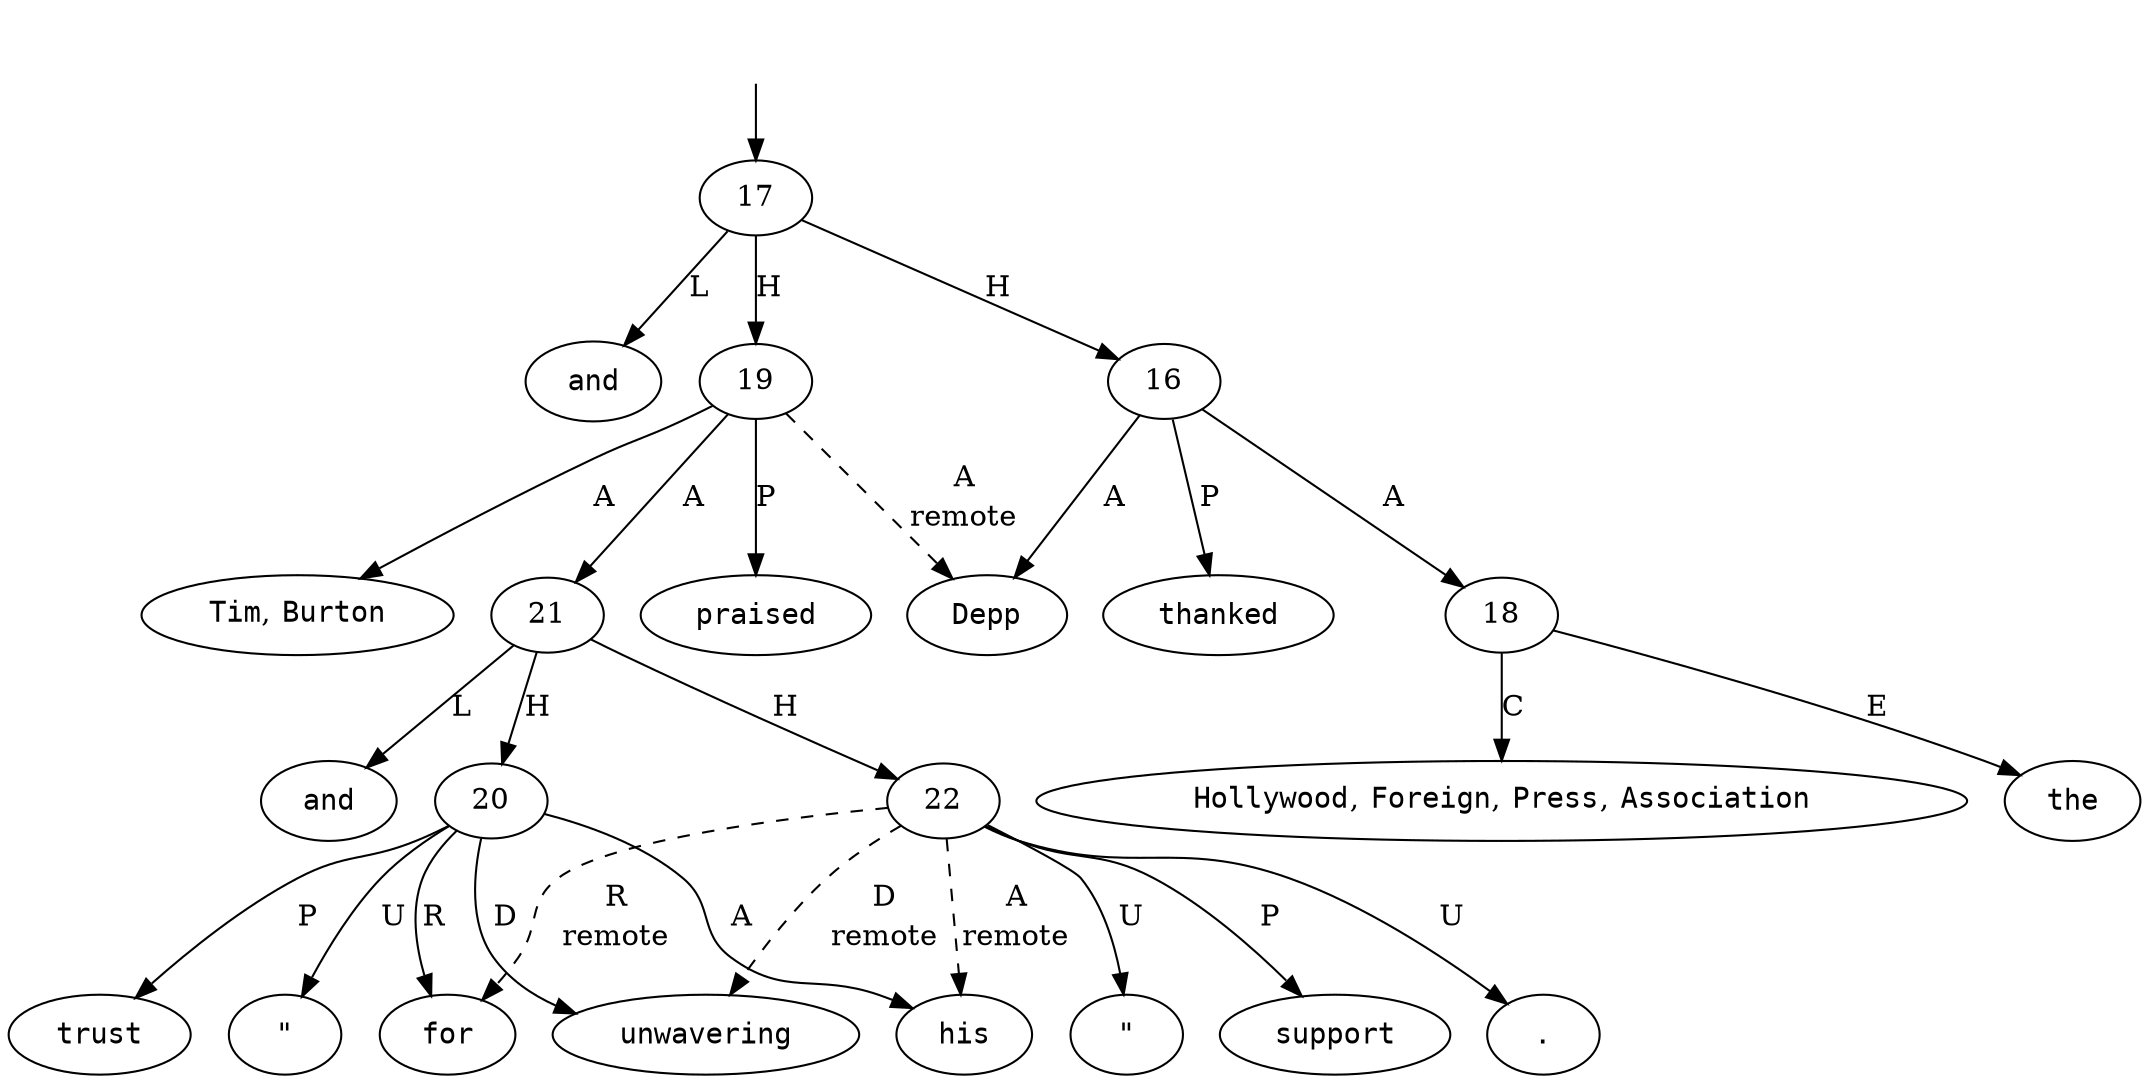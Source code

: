 digraph "589002" {
  top [ style=invis ];
  top -> 17;
  0 [ shape=oval, label=<<table align="center" border="0" cellspacing="0"><tr><td colspan="2"><font face="Courier">Depp</font></td></tr></table>> ];
  1 [ shape=oval, label=<<table align="center" border="0" cellspacing="0"><tr><td colspan="2"><font face="Courier">thanked</font></td></tr></table>> ];
  2 [ shape=oval, label=<<table align="center" border="0" cellspacing="0"><tr><td colspan="2"><font face="Courier">the</font></td></tr></table>> ];
  3 [ shape=oval, label=<<table align="center" border="0" cellspacing="0"><tr><td colspan="2"><font face="Courier">Hollywood</font>,&nbsp;<font face="Courier">Foreign</font>,&nbsp;<font face="Courier">Press</font>,&nbsp;<font face="Courier">Association</font></td></tr></table>> ];
  4 [ shape=oval, label=<<table align="center" border="0" cellspacing="0"><tr><td colspan="2"><font face="Courier">and</font></td></tr></table>> ];
  5 [ shape=oval, label=<<table align="center" border="0" cellspacing="0"><tr><td colspan="2"><font face="Courier">praised</font></td></tr></table>> ];
  6 [ shape=oval, label=<<table align="center" border="0" cellspacing="0"><tr><td colspan="2"><font face="Courier">Tim</font>,&nbsp;<font face="Courier">Burton</font></td></tr></table>> ];
  7 [ shape=oval, label=<<table align="center" border="0" cellspacing="0"><tr><td colspan="2"><font face="Courier">for</font></td></tr></table>> ];
  8 [ shape=oval, label=<<table align="center" border="0" cellspacing="0"><tr><td colspan="2"><font face="Courier">his</font></td></tr></table>> ];
  9 [ shape=oval, label=<<table align="center" border="0" cellspacing="0"><tr><td colspan="2"><font face="Courier">&quot;</font></td></tr></table>> ];
  10 [ shape=oval, label=<<table align="center" border="0" cellspacing="0"><tr><td colspan="2"><font face="Courier">unwavering</font></td></tr></table>> ];
  11 [ shape=oval, label=<<table align="center" border="0" cellspacing="0"><tr><td colspan="2"><font face="Courier">trust</font></td></tr></table>> ];
  12 [ shape=oval, label=<<table align="center" border="0" cellspacing="0"><tr><td colspan="2"><font face="Courier">and</font></td></tr></table>> ];
  13 [ shape=oval, label=<<table align="center" border="0" cellspacing="0"><tr><td colspan="2"><font face="Courier">support</font></td></tr></table>> ];
  14 [ shape=oval, label=<<table align="center" border="0" cellspacing="0"><tr><td colspan="2"><font face="Courier">.</font></td></tr></table>> ];
  15 [ shape=oval, label=<<table align="center" border="0" cellspacing="0"><tr><td colspan="2"><font face="Courier">&quot;</font></td></tr></table>> ];
  16 -> 1 [ label="P" ];
  16 -> 18 [ label="A" ];
  16 -> 0 [ label="A" ];
  17 -> 19 [ label="H" ];
  17 -> 16 [ label="H" ];
  17 -> 4 [ label="L" ];
  18 -> 2 [ label="E" ];
  18 -> 3 [ label="C" ];
  19 -> 5 [ label="P" ];
  19 -> 6 [ label="A" ];
  19 -> 0 [ label=<<table align="center" border="0" cellspacing="0"><tr><td colspan="1">A</td></tr><tr><td>remote</td></tr></table>>, style=dashed ];
  19 -> 21 [ label="A" ];
  20 -> 11 [ label="P" ];
  20 -> 9 [ label="U" ];
  20 -> 7 [ label="R" ];
  20 -> 8 [ label="A" ];
  20 -> 10 [ label="D" ];
  21 -> 20 [ label="H" ];
  21 -> 12 [ label="L" ];
  21 -> 22 [ label="H" ];
  22 -> 14 [ label="U" ];
  22 -> 8 [ label=<<table align="center" border="0" cellspacing="0"><tr><td colspan="1">A</td></tr><tr><td>remote</td></tr></table>>, style=dashed ];
  22 -> 13 [ label="P" ];
  22 -> 7 [ label=<<table align="center" border="0" cellspacing="0"><tr><td colspan="1">R</td></tr><tr><td>remote</td></tr></table>>, style=dashed ];
  22 -> 15 [ label="U" ];
  22 -> 10 [ label=<<table align="center" border="0" cellspacing="0"><tr><td colspan="1">D</td></tr><tr><td>remote</td></tr></table>>, style=dashed ];
}

